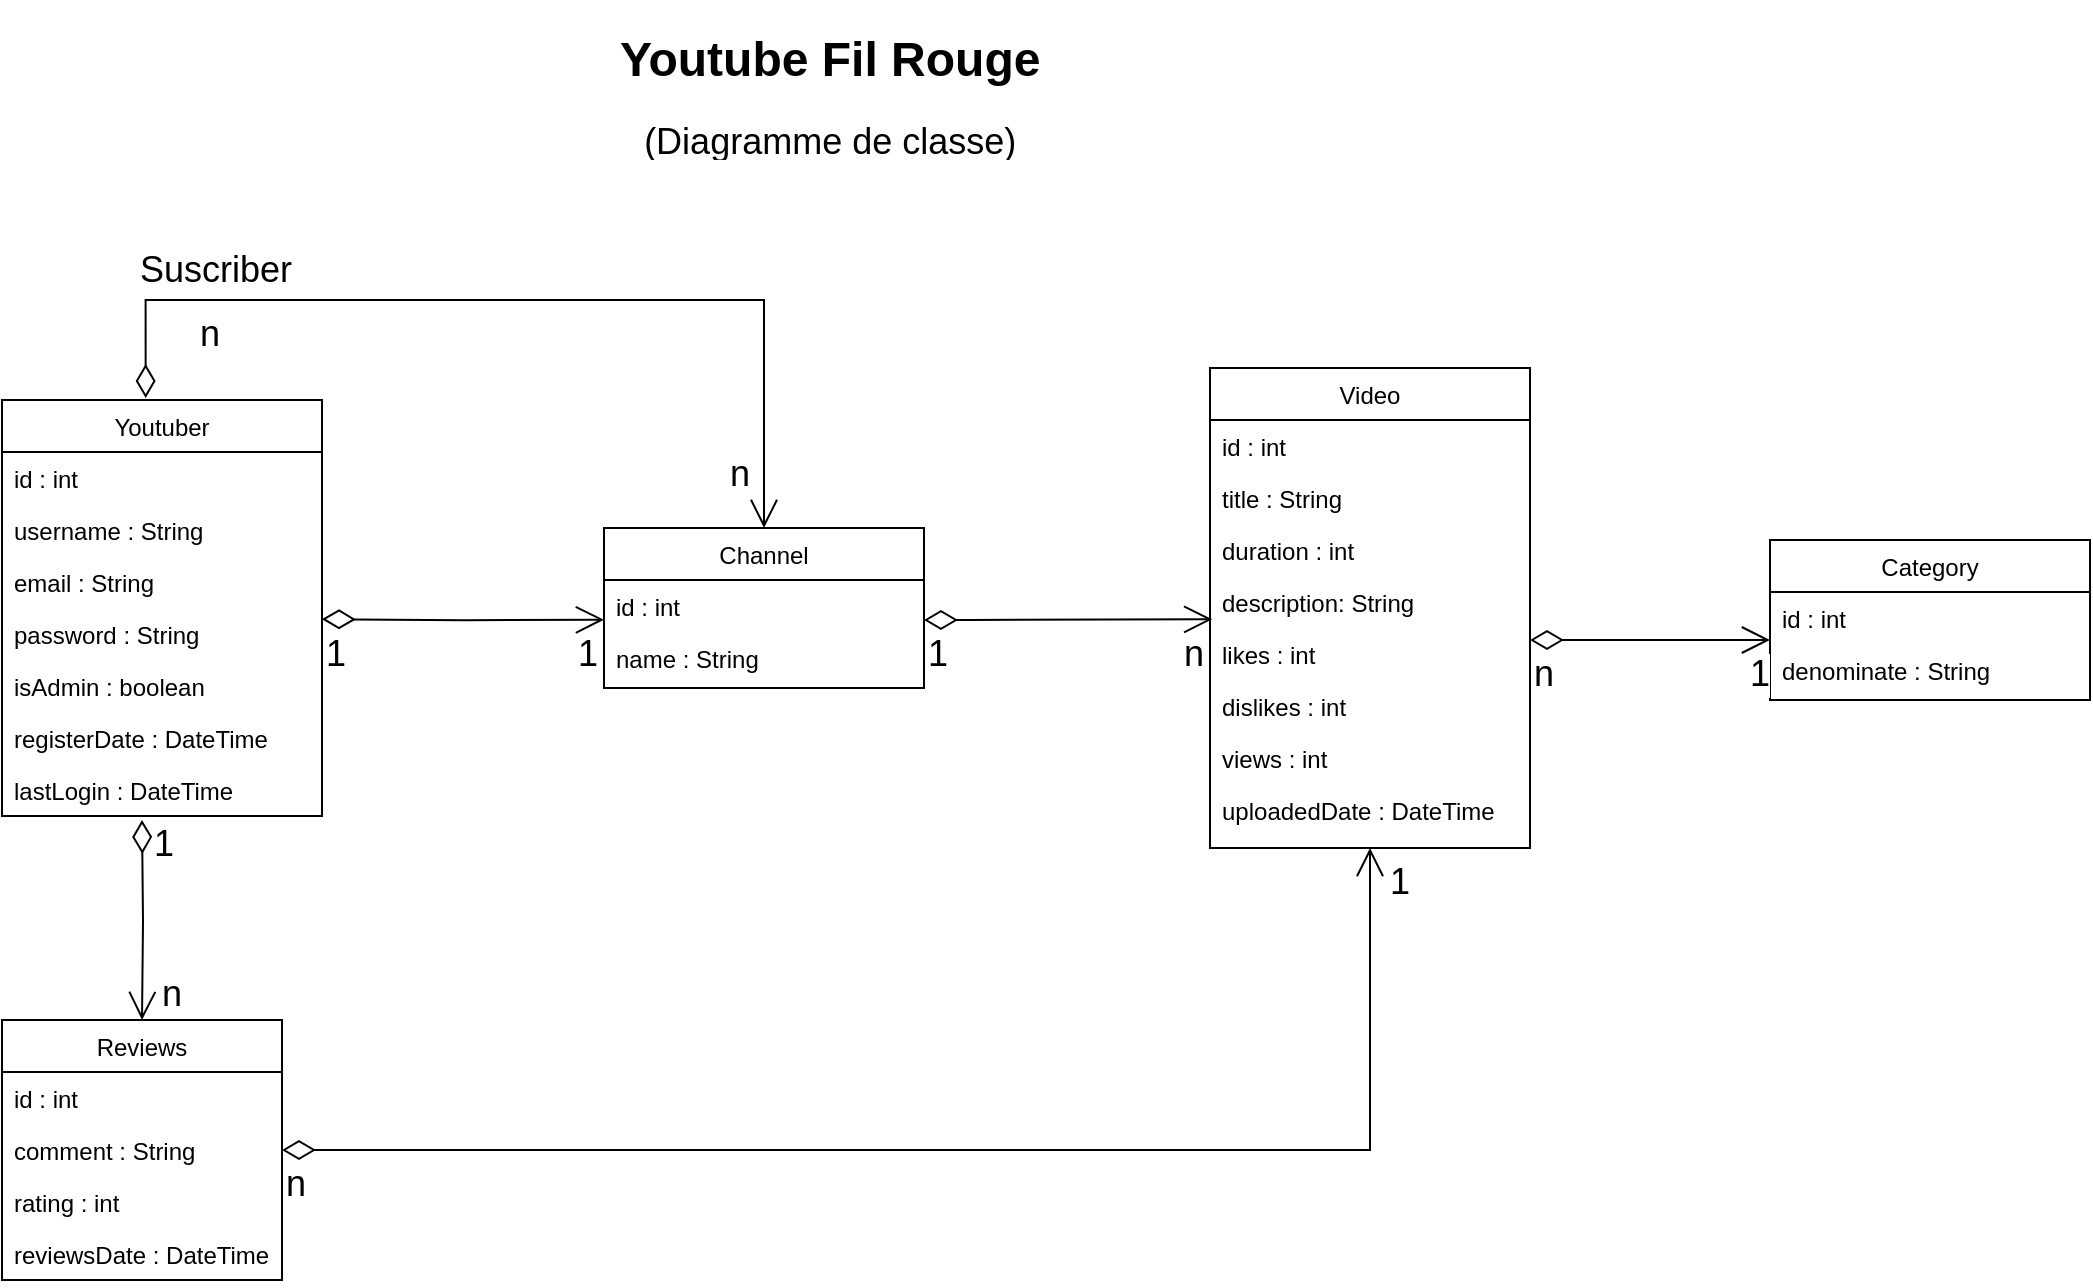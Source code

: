 <mxfile version="18.0.6" type="device"><diagram id="C5RBs43oDa-KdzZeNtuy" name="Page-1"><mxGraphModel dx="2563" dy="1021" grid="1" gridSize="10" guides="1" tooltips="1" connect="1" arrows="1" fold="1" page="1" pageScale="1" pageWidth="827" pageHeight="1169" background="none" math="0" shadow="0"><root><mxCell id="WIyWlLk6GJQsqaUBKTNV-0"/><mxCell id="WIyWlLk6GJQsqaUBKTNV-1" parent="WIyWlLk6GJQsqaUBKTNV-0"/><mxCell id="zkfFHV4jXpPFQw0GAbJ--17" value="Video" style="swimlane;fontStyle=0;align=center;verticalAlign=top;childLayout=stackLayout;horizontal=1;startSize=26;horizontalStack=0;resizeParent=1;resizeLast=0;collapsible=1;marginBottom=0;rounded=0;shadow=0;strokeWidth=1;" parent="WIyWlLk6GJQsqaUBKTNV-1" vertex="1"><mxGeometry x="-223" y="184" width="160" height="240" as="geometry"><mxRectangle x="550" y="140" width="160" height="26" as="alternateBounds"/></mxGeometry></mxCell><mxCell id="zkfFHV4jXpPFQw0GAbJ--18" value="id : int" style="text;align=left;verticalAlign=top;spacingLeft=4;spacingRight=4;overflow=hidden;rotatable=0;points=[[0,0.5],[1,0.5]];portConstraint=eastwest;" parent="zkfFHV4jXpPFQw0GAbJ--17" vertex="1"><mxGeometry y="26" width="160" height="26" as="geometry"/></mxCell><mxCell id="zkfFHV4jXpPFQw0GAbJ--19" value="title : String" style="text;align=left;verticalAlign=top;spacingLeft=4;spacingRight=4;overflow=hidden;rotatable=0;points=[[0,0.5],[1,0.5]];portConstraint=eastwest;rounded=0;shadow=0;html=0;" parent="zkfFHV4jXpPFQw0GAbJ--17" vertex="1"><mxGeometry y="52" width="160" height="26" as="geometry"/></mxCell><mxCell id="zkfFHV4jXpPFQw0GAbJ--20" value="duration : int" style="text;align=left;verticalAlign=top;spacingLeft=4;spacingRight=4;overflow=hidden;rotatable=0;points=[[0,0.5],[1,0.5]];portConstraint=eastwest;rounded=0;shadow=0;html=0;" parent="zkfFHV4jXpPFQw0GAbJ--17" vertex="1"><mxGeometry y="78" width="160" height="26" as="geometry"/></mxCell><mxCell id="zkfFHV4jXpPFQw0GAbJ--21" value="description: String" style="text;align=left;verticalAlign=top;spacingLeft=4;spacingRight=4;overflow=hidden;rotatable=0;points=[[0,0.5],[1,0.5]];portConstraint=eastwest;rounded=0;shadow=0;html=0;" parent="zkfFHV4jXpPFQw0GAbJ--17" vertex="1"><mxGeometry y="104" width="160" height="26" as="geometry"/></mxCell><mxCell id="zkfFHV4jXpPFQw0GAbJ--22" value="likes : int" style="text;align=left;verticalAlign=top;spacingLeft=4;spacingRight=4;overflow=hidden;rotatable=0;points=[[0,0.5],[1,0.5]];portConstraint=eastwest;rounded=0;shadow=0;html=0;" parent="zkfFHV4jXpPFQw0GAbJ--17" vertex="1"><mxGeometry y="130" width="160" height="26" as="geometry"/></mxCell><mxCell id="zkfFHV4jXpPFQw0GAbJ--24" value="dislikes : int" style="text;align=left;verticalAlign=top;spacingLeft=4;spacingRight=4;overflow=hidden;rotatable=0;points=[[0,0.5],[1,0.5]];portConstraint=eastwest;" parent="zkfFHV4jXpPFQw0GAbJ--17" vertex="1"><mxGeometry y="156" width="160" height="26" as="geometry"/></mxCell><mxCell id="zkfFHV4jXpPFQw0GAbJ--25" value="views : int" style="text;align=left;verticalAlign=top;spacingLeft=4;spacingRight=4;overflow=hidden;rotatable=0;points=[[0,0.5],[1,0.5]];portConstraint=eastwest;" parent="zkfFHV4jXpPFQw0GAbJ--17" vertex="1"><mxGeometry y="182" width="160" height="26" as="geometry"/></mxCell><mxCell id="_DsPzqttKSypYCOZwv_V-143" value="uploadedDate : DateTime" style="text;align=left;verticalAlign=top;spacingLeft=4;spacingRight=4;overflow=hidden;rotatable=0;points=[[0,0.5],[1,0.5]];portConstraint=eastwest;" vertex="1" parent="zkfFHV4jXpPFQw0GAbJ--17"><mxGeometry y="208" width="160" height="26" as="geometry"/></mxCell><mxCell id="_DsPzqttKSypYCOZwv_V-11" value="&lt;h1&gt;Youtube Fil Rouge&lt;/h1&gt;&lt;div style=&quot;text-align: center;&quot;&gt;&lt;font style=&quot;font-size: 18px;&quot;&gt;(Diagramme de classe)&lt;/font&gt;&lt;/div&gt;" style="text;html=1;strokeColor=none;fillColor=none;spacing=5;spacingTop=-20;whiteSpace=wrap;overflow=hidden;rounded=0;" vertex="1" parent="WIyWlLk6GJQsqaUBKTNV-1"><mxGeometry x="-523" y="10" width="223" height="70" as="geometry"/></mxCell><mxCell id="_DsPzqttKSypYCOZwv_V-50" value="Youtuber" style="swimlane;fontStyle=0;align=center;verticalAlign=top;childLayout=stackLayout;horizontal=1;startSize=26;horizontalStack=0;resizeParent=1;resizeLast=0;collapsible=1;marginBottom=0;rounded=0;shadow=0;strokeWidth=1;" vertex="1" parent="WIyWlLk6GJQsqaUBKTNV-1"><mxGeometry x="-827" y="200" width="160" height="208" as="geometry"><mxRectangle x="550" y="140" width="160" height="26" as="alternateBounds"/></mxGeometry></mxCell><mxCell id="_DsPzqttKSypYCOZwv_V-51" value="id : int" style="text;align=left;verticalAlign=top;spacingLeft=4;spacingRight=4;overflow=hidden;rotatable=0;points=[[0,0.5],[1,0.5]];portConstraint=eastwest;" vertex="1" parent="_DsPzqttKSypYCOZwv_V-50"><mxGeometry y="26" width="160" height="26" as="geometry"/></mxCell><mxCell id="_DsPzqttKSypYCOZwv_V-52" value="username : String" style="text;align=left;verticalAlign=top;spacingLeft=4;spacingRight=4;overflow=hidden;rotatable=0;points=[[0,0.5],[1,0.5]];portConstraint=eastwest;rounded=0;shadow=0;html=0;" vertex="1" parent="_DsPzqttKSypYCOZwv_V-50"><mxGeometry y="52" width="160" height="26" as="geometry"/></mxCell><mxCell id="_DsPzqttKSypYCOZwv_V-53" value="email : String" style="text;align=left;verticalAlign=top;spacingLeft=4;spacingRight=4;overflow=hidden;rotatable=0;points=[[0,0.5],[1,0.5]];portConstraint=eastwest;rounded=0;shadow=0;html=0;" vertex="1" parent="_DsPzqttKSypYCOZwv_V-50"><mxGeometry y="78" width="160" height="26" as="geometry"/></mxCell><mxCell id="_DsPzqttKSypYCOZwv_V-54" value="password : String" style="text;align=left;verticalAlign=top;spacingLeft=4;spacingRight=4;overflow=hidden;rotatable=0;points=[[0,0.5],[1,0.5]];portConstraint=eastwest;rounded=0;shadow=0;html=0;" vertex="1" parent="_DsPzqttKSypYCOZwv_V-50"><mxGeometry y="104" width="160" height="26" as="geometry"/></mxCell><mxCell id="_DsPzqttKSypYCOZwv_V-179" value="isAdmin : boolean" style="text;align=left;verticalAlign=top;spacingLeft=4;spacingRight=4;overflow=hidden;rotatable=0;points=[[0,0.5],[1,0.5]];portConstraint=eastwest;rounded=0;shadow=0;html=0;" vertex="1" parent="_DsPzqttKSypYCOZwv_V-50"><mxGeometry y="130" width="160" height="26" as="geometry"/></mxCell><mxCell id="_DsPzqttKSypYCOZwv_V-55" value="registerDate : DateTime" style="text;align=left;verticalAlign=top;spacingLeft=4;spacingRight=4;overflow=hidden;rotatable=0;points=[[0,0.5],[1,0.5]];portConstraint=eastwest;rounded=0;shadow=0;html=0;" vertex="1" parent="_DsPzqttKSypYCOZwv_V-50"><mxGeometry y="156" width="160" height="26" as="geometry"/></mxCell><mxCell id="_DsPzqttKSypYCOZwv_V-57" value="lastLogin : DateTime" style="text;align=left;verticalAlign=top;spacingLeft=4;spacingRight=4;overflow=hidden;rotatable=0;points=[[0,0.5],[1,0.5]];portConstraint=eastwest;" vertex="1" parent="_DsPzqttKSypYCOZwv_V-50"><mxGeometry y="182" width="160" height="26" as="geometry"/></mxCell><mxCell id="_DsPzqttKSypYCOZwv_V-155" value="" style="endArrow=open;html=1;endSize=12;startArrow=diamondThin;startSize=14;startFill=0;edgeStyle=orthogonalEdgeStyle;rounded=0;fontSize=18;entryX=0.5;entryY=0;entryDx=0;entryDy=0;" edge="1" parent="_DsPzqttKSypYCOZwv_V-50" target="_DsPzqttKSypYCOZwv_V-100"><mxGeometry relative="1" as="geometry"><mxPoint x="70" y="210" as="sourcePoint"/><mxPoint x="230" y="200" as="targetPoint"/></mxGeometry></mxCell><mxCell id="_DsPzqttKSypYCOZwv_V-156" value="1" style="edgeLabel;resizable=0;html=1;align=left;verticalAlign=top;fontSize=18;" connectable="0" vertex="1" parent="_DsPzqttKSypYCOZwv_V-155"><mxGeometry x="-1" relative="1" as="geometry"><mxPoint x="4" y="-5" as="offset"/></mxGeometry></mxCell><mxCell id="_DsPzqttKSypYCOZwv_V-157" value="n" style="edgeLabel;resizable=0;html=1;align=right;verticalAlign=top;fontSize=18;" connectable="0" vertex="1" parent="_DsPzqttKSypYCOZwv_V-155"><mxGeometry x="1" relative="1" as="geometry"><mxPoint x="-3" as="offset"/></mxGeometry></mxCell><mxCell id="_DsPzqttKSypYCOZwv_V-100" value="Reviews" style="swimlane;fontStyle=0;align=center;verticalAlign=top;childLayout=stackLayout;horizontal=1;startSize=26;horizontalStack=0;resizeParent=1;resizeLast=0;collapsible=1;marginBottom=0;rounded=0;shadow=0;strokeWidth=1;" vertex="1" parent="WIyWlLk6GJQsqaUBKTNV-1"><mxGeometry x="-827" y="510" width="140" height="130" as="geometry"><mxRectangle x="550" y="140" width="160" height="26" as="alternateBounds"/></mxGeometry></mxCell><mxCell id="_DsPzqttKSypYCOZwv_V-101" value="id : int" style="text;align=left;verticalAlign=top;spacingLeft=4;spacingRight=4;overflow=hidden;rotatable=0;points=[[0,0.5],[1,0.5]];portConstraint=eastwest;" vertex="1" parent="_DsPzqttKSypYCOZwv_V-100"><mxGeometry y="26" width="140" height="26" as="geometry"/></mxCell><mxCell id="_DsPzqttKSypYCOZwv_V-102" value="comment : String" style="text;align=left;verticalAlign=top;spacingLeft=4;spacingRight=4;overflow=hidden;rotatable=0;points=[[0,0.5],[1,0.5]];portConstraint=eastwest;rounded=0;shadow=0;html=0;" vertex="1" parent="_DsPzqttKSypYCOZwv_V-100"><mxGeometry y="52" width="140" height="26" as="geometry"/></mxCell><mxCell id="_DsPzqttKSypYCOZwv_V-103" value="rating : int" style="text;align=left;verticalAlign=top;spacingLeft=4;spacingRight=4;overflow=hidden;rotatable=0;points=[[0,0.5],[1,0.5]];portConstraint=eastwest;rounded=0;shadow=0;html=0;" vertex="1" parent="_DsPzqttKSypYCOZwv_V-100"><mxGeometry y="78" width="140" height="26" as="geometry"/></mxCell><mxCell id="_DsPzqttKSypYCOZwv_V-104" value="reviewsDate : DateTime" style="text;align=left;verticalAlign=top;spacingLeft=4;spacingRight=4;overflow=hidden;rotatable=0;points=[[0,0.5],[1,0.5]];portConstraint=eastwest;rounded=0;shadow=0;html=0;" vertex="1" parent="_DsPzqttKSypYCOZwv_V-100"><mxGeometry y="104" width="140" height="26" as="geometry"/></mxCell><mxCell id="_DsPzqttKSypYCOZwv_V-123" value="Category" style="swimlane;fontStyle=0;align=center;verticalAlign=top;childLayout=stackLayout;horizontal=1;startSize=26;horizontalStack=0;resizeParent=1;resizeLast=0;collapsible=1;marginBottom=0;rounded=0;shadow=0;strokeWidth=1;" vertex="1" parent="WIyWlLk6GJQsqaUBKTNV-1"><mxGeometry x="57" y="270" width="160" height="80" as="geometry"><mxRectangle x="550" y="140" width="160" height="26" as="alternateBounds"/></mxGeometry></mxCell><mxCell id="_DsPzqttKSypYCOZwv_V-124" value="id : int" style="text;align=left;verticalAlign=top;spacingLeft=4;spacingRight=4;overflow=hidden;rotatable=0;points=[[0,0.5],[1,0.5]];portConstraint=eastwest;" vertex="1" parent="_DsPzqttKSypYCOZwv_V-123"><mxGeometry y="26" width="160" height="26" as="geometry"/></mxCell><mxCell id="_DsPzqttKSypYCOZwv_V-125" value="denominate : String" style="text;align=left;verticalAlign=top;spacingLeft=4;spacingRight=4;overflow=hidden;rotatable=0;points=[[0,0.5],[1,0.5]];portConstraint=eastwest;rounded=0;shadow=0;html=0;" vertex="1" parent="_DsPzqttKSypYCOZwv_V-123"><mxGeometry y="52" width="160" height="26" as="geometry"/></mxCell><mxCell id="_DsPzqttKSypYCOZwv_V-158" value="n" style="edgeLabel;resizable=0;html=1;align=right;verticalAlign=top;fontSize=18;" connectable="0" vertex="1" parent="WIyWlLk6GJQsqaUBKTNV-1"><mxGeometry x="-737" y="480" as="geometry"/></mxCell><mxCell id="_DsPzqttKSypYCOZwv_V-159" value="" style="endArrow=open;html=1;endSize=12;startArrow=diamondThin;startSize=14;startFill=0;edgeStyle=orthogonalEdgeStyle;rounded=0;fontSize=18;exitX=1;exitY=0.5;exitDx=0;exitDy=0;entryX=0.5;entryY=1;entryDx=0;entryDy=0;" edge="1" parent="WIyWlLk6GJQsqaUBKTNV-1" source="_DsPzqttKSypYCOZwv_V-102" target="zkfFHV4jXpPFQw0GAbJ--17"><mxGeometry x="0.114" y="-85" relative="1" as="geometry"><mxPoint x="-517" y="630" as="sourcePoint"/><mxPoint x="-357" y="630" as="targetPoint"/><mxPoint as="offset"/></mxGeometry></mxCell><mxCell id="_DsPzqttKSypYCOZwv_V-160" value="n" style="edgeLabel;resizable=0;html=1;align=left;verticalAlign=top;fontSize=18;" connectable="0" vertex="1" parent="_DsPzqttKSypYCOZwv_V-159"><mxGeometry x="-1" relative="1" as="geometry"/></mxCell><mxCell id="_DsPzqttKSypYCOZwv_V-161" value="1" style="edgeLabel;resizable=0;html=1;align=right;verticalAlign=top;fontSize=18;" connectable="0" vertex="1" parent="_DsPzqttKSypYCOZwv_V-159"><mxGeometry x="1" relative="1" as="geometry"><mxPoint x="20" as="offset"/></mxGeometry></mxCell><mxCell id="_DsPzqttKSypYCOZwv_V-175" value="" style="endArrow=open;html=1;endSize=12;startArrow=diamondThin;startSize=14;startFill=0;edgeStyle=orthogonalEdgeStyle;rounded=0;fontSize=18;" edge="1" parent="WIyWlLk6GJQsqaUBKTNV-1"><mxGeometry x="-0.333" relative="1" as="geometry"><mxPoint x="-63" y="320" as="sourcePoint"/><mxPoint x="57" y="320" as="targetPoint"/><mxPoint as="offset"/></mxGeometry></mxCell><mxCell id="_DsPzqttKSypYCOZwv_V-176" value="n" style="edgeLabel;resizable=0;html=1;align=left;verticalAlign=top;fontSize=18;" connectable="0" vertex="1" parent="_DsPzqttKSypYCOZwv_V-175"><mxGeometry x="-1" relative="1" as="geometry"/></mxCell><mxCell id="_DsPzqttKSypYCOZwv_V-177" value="1" style="edgeLabel;resizable=0;html=1;align=right;verticalAlign=top;fontSize=18;" connectable="0" vertex="1" parent="_DsPzqttKSypYCOZwv_V-175"><mxGeometry x="1" relative="1" as="geometry"/></mxCell><mxCell id="_DsPzqttKSypYCOZwv_V-191" value="Channel" style="swimlane;fontStyle=0;align=center;verticalAlign=top;childLayout=stackLayout;horizontal=1;startSize=26;horizontalStack=0;resizeParent=1;resizeLast=0;collapsible=1;marginBottom=0;rounded=0;shadow=0;strokeWidth=1;" vertex="1" parent="WIyWlLk6GJQsqaUBKTNV-1"><mxGeometry x="-526" y="264" width="160" height="80" as="geometry"><mxRectangle x="550" y="140" width="160" height="26" as="alternateBounds"/></mxGeometry></mxCell><mxCell id="_DsPzqttKSypYCOZwv_V-192" value="id : int" style="text;align=left;verticalAlign=top;spacingLeft=4;spacingRight=4;overflow=hidden;rotatable=0;points=[[0,0.5],[1,0.5]];portConstraint=eastwest;" vertex="1" parent="_DsPzqttKSypYCOZwv_V-191"><mxGeometry y="26" width="160" height="26" as="geometry"/></mxCell><mxCell id="_DsPzqttKSypYCOZwv_V-193" value="name : String" style="text;align=left;verticalAlign=top;spacingLeft=4;spacingRight=4;overflow=hidden;rotatable=0;points=[[0,0.5],[1,0.5]];portConstraint=eastwest;rounded=0;shadow=0;html=0;" vertex="1" parent="_DsPzqttKSypYCOZwv_V-191"><mxGeometry y="52" width="160" height="26" as="geometry"/></mxCell><mxCell id="_DsPzqttKSypYCOZwv_V-206" value="" style="endArrow=open;html=1;endSize=12;startArrow=diamondThin;startSize=14;startFill=0;edgeStyle=orthogonalEdgeStyle;rounded=0;fontSize=18;entryX=0;entryY=0.763;entryDx=0;entryDy=0;entryPerimeter=0;" edge="1" parent="WIyWlLk6GJQsqaUBKTNV-1" target="_DsPzqttKSypYCOZwv_V-192"><mxGeometry relative="1" as="geometry"><mxPoint x="-667.0" y="309.58" as="sourcePoint"/><mxPoint x="-533" y="310" as="targetPoint"/></mxGeometry></mxCell><mxCell id="_DsPzqttKSypYCOZwv_V-207" value="1" style="edgeLabel;resizable=0;html=1;align=left;verticalAlign=top;fontSize=18;" connectable="0" vertex="1" parent="_DsPzqttKSypYCOZwv_V-206"><mxGeometry x="-1" relative="1" as="geometry"/></mxCell><mxCell id="_DsPzqttKSypYCOZwv_V-208" value="1" style="edgeLabel;resizable=0;html=1;align=right;verticalAlign=top;fontSize=18;" connectable="0" vertex="1" parent="_DsPzqttKSypYCOZwv_V-206"><mxGeometry x="1" relative="1" as="geometry"><mxPoint x="-3" as="offset"/></mxGeometry></mxCell><mxCell id="_DsPzqttKSypYCOZwv_V-209" value="" style="endArrow=open;html=1;endSize=12;startArrow=diamondThin;startSize=14;startFill=0;edgeStyle=orthogonalEdgeStyle;rounded=0;fontSize=18;entryX=0.007;entryY=0.833;entryDx=0;entryDy=0;entryPerimeter=0;" edge="1" parent="WIyWlLk6GJQsqaUBKTNV-1" source="_DsPzqttKSypYCOZwv_V-192" target="zkfFHV4jXpPFQw0GAbJ--21"><mxGeometry relative="1" as="geometry"><mxPoint x="-364.0" y="308.74" as="sourcePoint"/><mxPoint x="-223" y="308.998" as="targetPoint"/><Array as="points"><mxPoint x="-343" y="310"/><mxPoint x="-343" y="310"/></Array></mxGeometry></mxCell><mxCell id="_DsPzqttKSypYCOZwv_V-210" value="1" style="edgeLabel;resizable=0;html=1;align=left;verticalAlign=top;fontSize=18;" connectable="0" vertex="1" parent="_DsPzqttKSypYCOZwv_V-209"><mxGeometry x="-1" relative="1" as="geometry"/></mxCell><mxCell id="_DsPzqttKSypYCOZwv_V-211" value="n" style="edgeLabel;resizable=0;html=1;align=right;verticalAlign=top;fontSize=18;" connectable="0" vertex="1" parent="_DsPzqttKSypYCOZwv_V-209"><mxGeometry x="1" relative="1" as="geometry"><mxPoint x="-3" as="offset"/></mxGeometry></mxCell><mxCell id="_DsPzqttKSypYCOZwv_V-221" value="" style="endArrow=open;html=1;endSize=12;startArrow=diamondThin;startSize=14;startFill=0;edgeStyle=orthogonalEdgeStyle;rounded=0;fontSize=18;entryX=0.5;entryY=0;entryDx=0;entryDy=0;exitX=0.449;exitY=-0.005;exitDx=0;exitDy=0;exitPerimeter=0;" edge="1" parent="WIyWlLk6GJQsqaUBKTNV-1" source="_DsPzqttKSypYCOZwv_V-50" target="_DsPzqttKSypYCOZwv_V-191"><mxGeometry relative="1" as="geometry"><mxPoint x="-753" y="170" as="sourcePoint"/><mxPoint x="-396" y="20" as="targetPoint"/><Array as="points"><mxPoint x="-755" y="150"/><mxPoint x="-446" y="150"/></Array></mxGeometry></mxCell><mxCell id="_DsPzqttKSypYCOZwv_V-222" value="n" style="edgeLabel;resizable=0;html=1;align=left;verticalAlign=top;fontSize=18;" connectable="0" vertex="1" parent="_DsPzqttKSypYCOZwv_V-221"><mxGeometry x="-1" relative="1" as="geometry"><mxPoint x="25" y="-49" as="offset"/></mxGeometry></mxCell><mxCell id="_DsPzqttKSypYCOZwv_V-223" value="n" style="edgeLabel;resizable=0;html=1;align=right;verticalAlign=top;fontSize=18;" connectable="0" vertex="1" parent="_DsPzqttKSypYCOZwv_V-221"><mxGeometry x="1" relative="1" as="geometry"><mxPoint x="-7" y="-44" as="offset"/></mxGeometry></mxCell><mxCell id="_DsPzqttKSypYCOZwv_V-227" value="Suscriber" style="text;html=1;strokeColor=none;fillColor=none;align=center;verticalAlign=middle;whiteSpace=wrap;rounded=0;fontSize=18;" vertex="1" parent="WIyWlLk6GJQsqaUBKTNV-1"><mxGeometry x="-750" y="120" width="60" height="30" as="geometry"/></mxCell></root></mxGraphModel></diagram></mxfile>